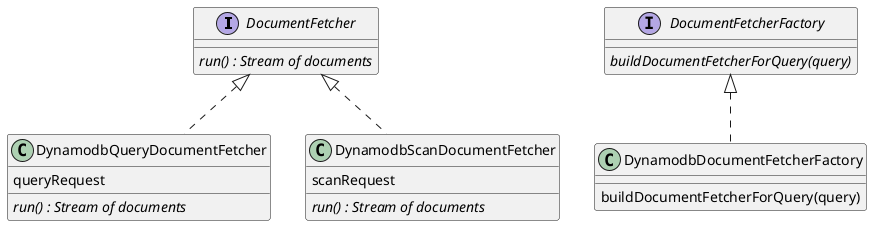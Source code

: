 @startuml

interface DocumentFetcher{
{abstract} run() : Stream of documents
}

interface DocumentFetcherFactory{
{abstract} buildDocumentFetcherForQuery(query)
}

class DynamodbQueryDocumentFetcher{
queryRequest
{abstract} run() : Stream of documents
}

class DynamodbScanDocumentFetcher{
scanRequest
{abstract} run() : Stream of documents
}

class DynamodbDocumentFetcherFactory{
buildDocumentFetcherForQuery(query)
}
DocumentFetcher <|.. DynamodbQueryDocumentFetcher
DocumentFetcher <|.. DynamodbScanDocumentFetcher
DocumentFetcherFactory <|.. DynamodbDocumentFetcherFactory

@enduml